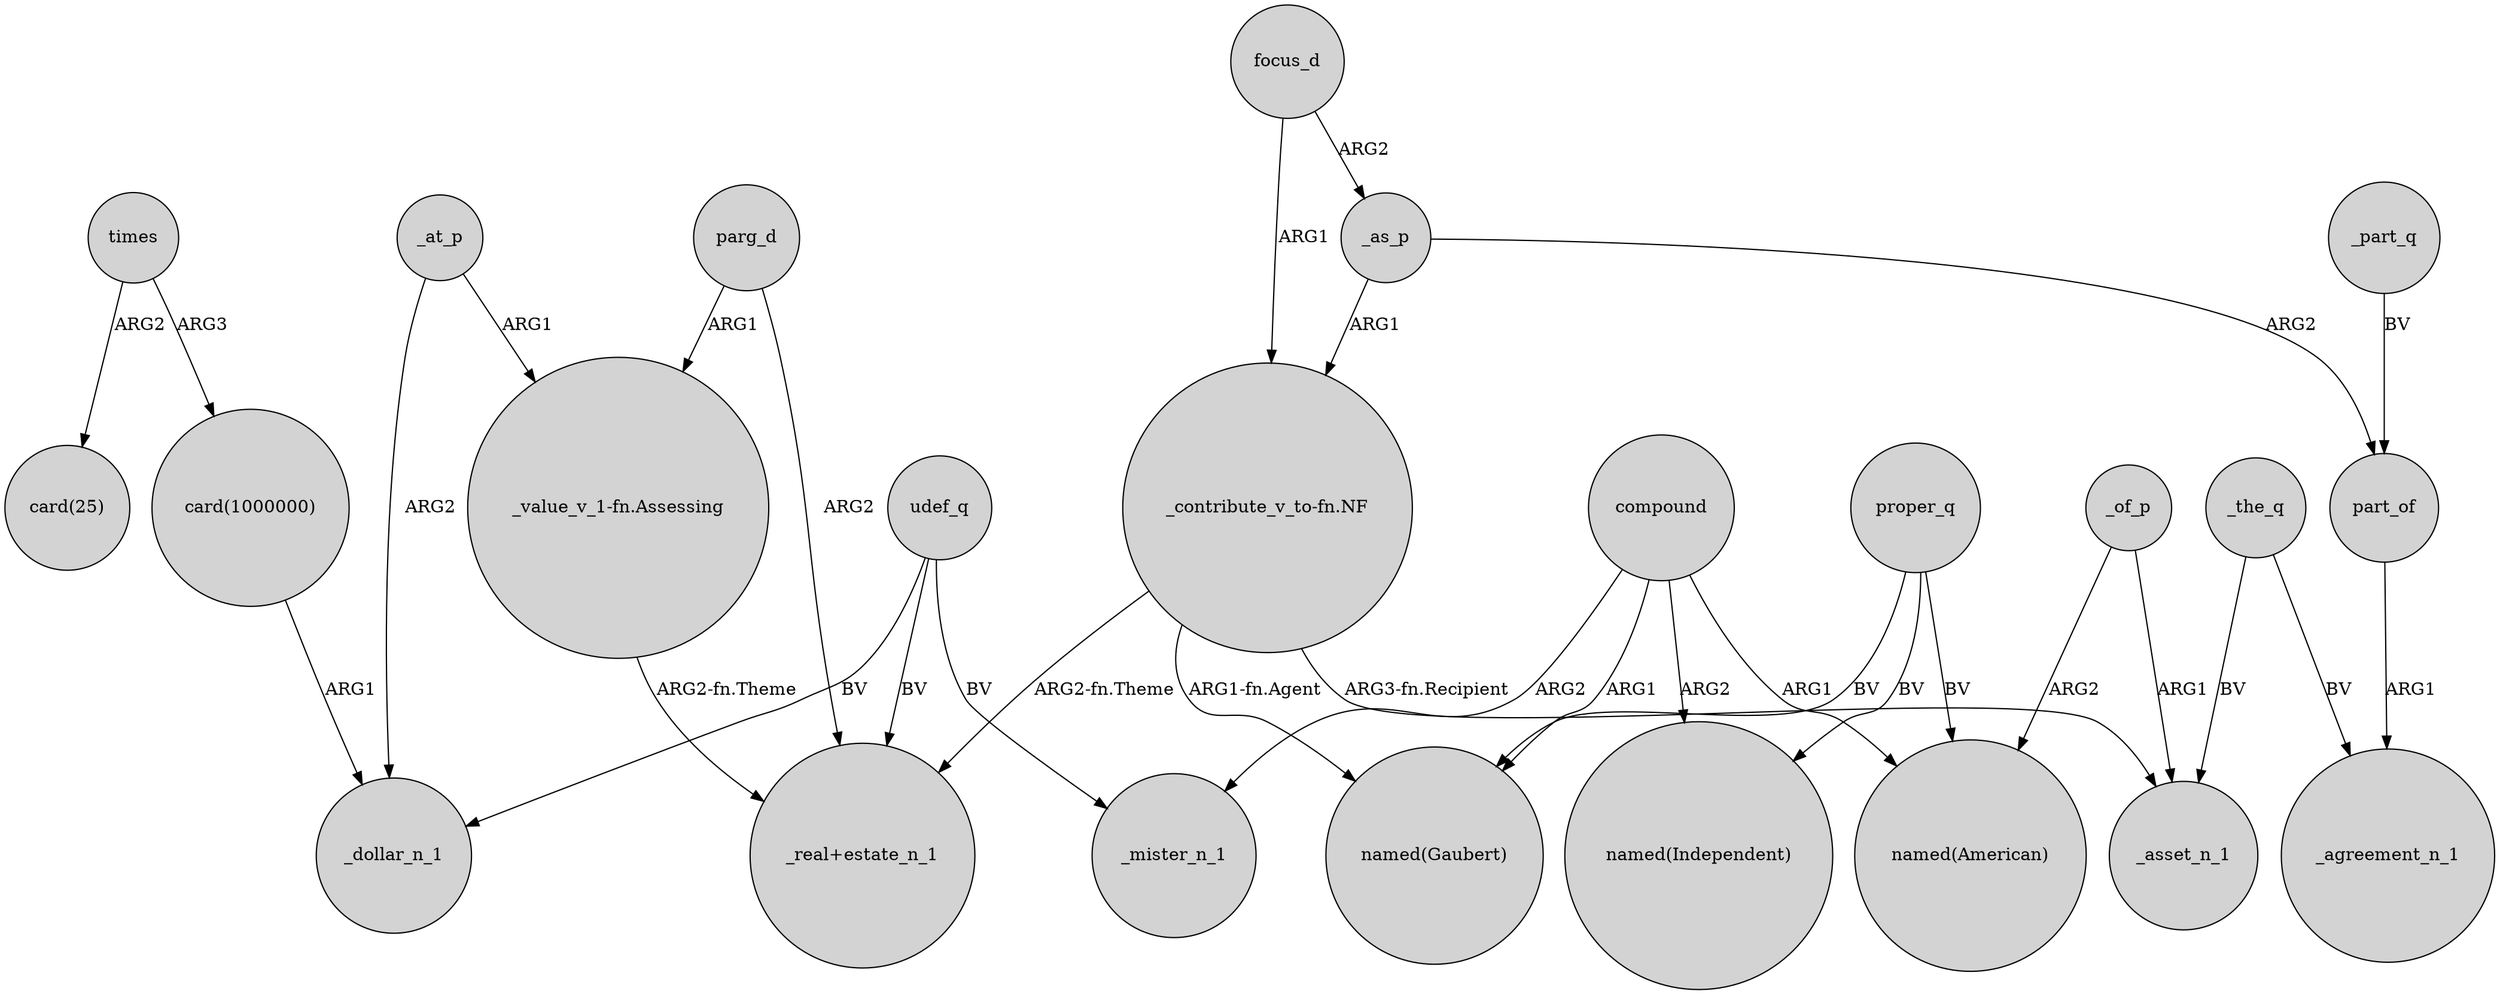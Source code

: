 digraph {
	node [shape=circle style=filled]
	"card(1000000)" -> _dollar_n_1 [label=ARG1]
	_at_p -> _dollar_n_1 [label=ARG2]
	_as_p -> part_of [label=ARG2]
	proper_q -> "named(American)" [label=BV]
	part_of -> _agreement_n_1 [label=ARG1]
	compound -> "named(American)" [label=ARG1]
	compound -> _mister_n_1 [label=ARG2]
	focus_d -> "_contribute_v_to-fn.NF" [label=ARG1]
	focus_d -> _as_p [label=ARG2]
	udef_q -> _mister_n_1 [label=BV]
	"_value_v_1-fn.Assessing" -> "_real+estate_n_1" [label="ARG2-fn.Theme"]
	compound -> "named(Gaubert)" [label=ARG1]
	_at_p -> "_value_v_1-fn.Assessing" [label=ARG1]
	_part_q -> part_of [label=BV]
	parg_d -> "_real+estate_n_1" [label=ARG2]
	_the_q -> _agreement_n_1 [label=BV]
	_as_p -> "_contribute_v_to-fn.NF" [label=ARG1]
	times -> "card(25)" [label=ARG2]
	_of_p -> "named(American)" [label=ARG2]
	times -> "card(1000000)" [label=ARG3]
	_of_p -> _asset_n_1 [label=ARG1]
	_the_q -> _asset_n_1 [label=BV]
	compound -> "named(Independent)" [label=ARG2]
	udef_q -> "_real+estate_n_1" [label=BV]
	proper_q -> "named(Gaubert)" [label=BV]
	"_contribute_v_to-fn.NF" -> "_real+estate_n_1" [label="ARG2-fn.Theme"]
	"_contribute_v_to-fn.NF" -> "named(Gaubert)" [label="ARG1-fn.Agent"]
	parg_d -> "_value_v_1-fn.Assessing" [label=ARG1]
	proper_q -> "named(Independent)" [label=BV]
	"_contribute_v_to-fn.NF" -> _asset_n_1 [label="ARG3-fn.Recipient"]
	udef_q -> _dollar_n_1 [label=BV]
}
